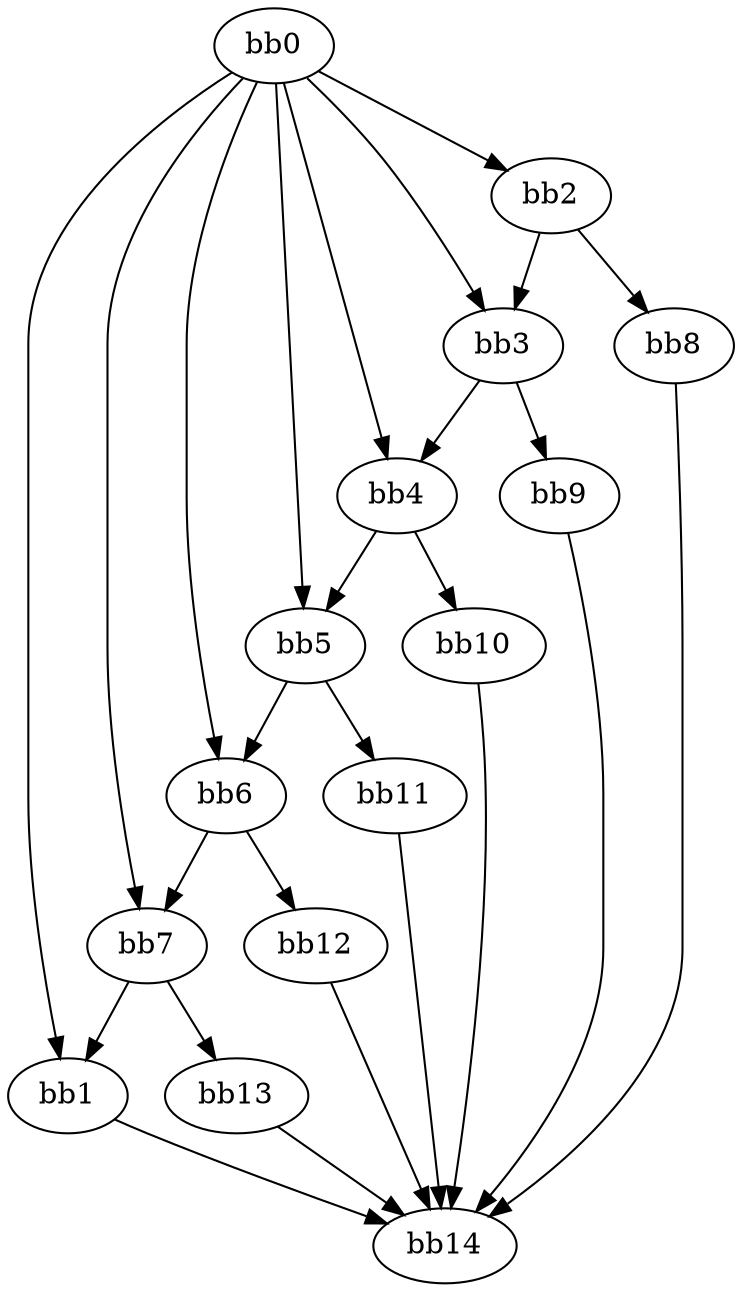 digraph {
    0 [ label = "bb0\l" ]
    1 [ label = "bb1\l" ]
    2 [ label = "bb2\l" ]
    3 [ label = "bb3\l" ]
    4 [ label = "bb4\l" ]
    5 [ label = "bb5\l" ]
    6 [ label = "bb6\l" ]
    7 [ label = "bb7\l" ]
    8 [ label = "bb8\l" ]
    9 [ label = "bb9\l" ]
    10 [ label = "bb10\l" ]
    11 [ label = "bb11\l" ]
    12 [ label = "bb12\l" ]
    13 [ label = "bb13\l" ]
    14 [ label = "bb14\l" ]
    0 -> 1 [ ]
    0 -> 2 [ ]
    0 -> 3 [ ]
    0 -> 4 [ ]
    0 -> 5 [ ]
    0 -> 6 [ ]
    0 -> 7 [ ]
    1 -> 14 [ ]
    2 -> 3 [ ]
    2 -> 8 [ ]
    3 -> 4 [ ]
    3 -> 9 [ ]
    4 -> 5 [ ]
    4 -> 10 [ ]
    5 -> 6 [ ]
    5 -> 11 [ ]
    6 -> 7 [ ]
    6 -> 12 [ ]
    7 -> 1 [ ]
    7 -> 13 [ ]
    8 -> 14 [ ]
    9 -> 14 [ ]
    10 -> 14 [ ]
    11 -> 14 [ ]
    12 -> 14 [ ]
    13 -> 14 [ ]
}

